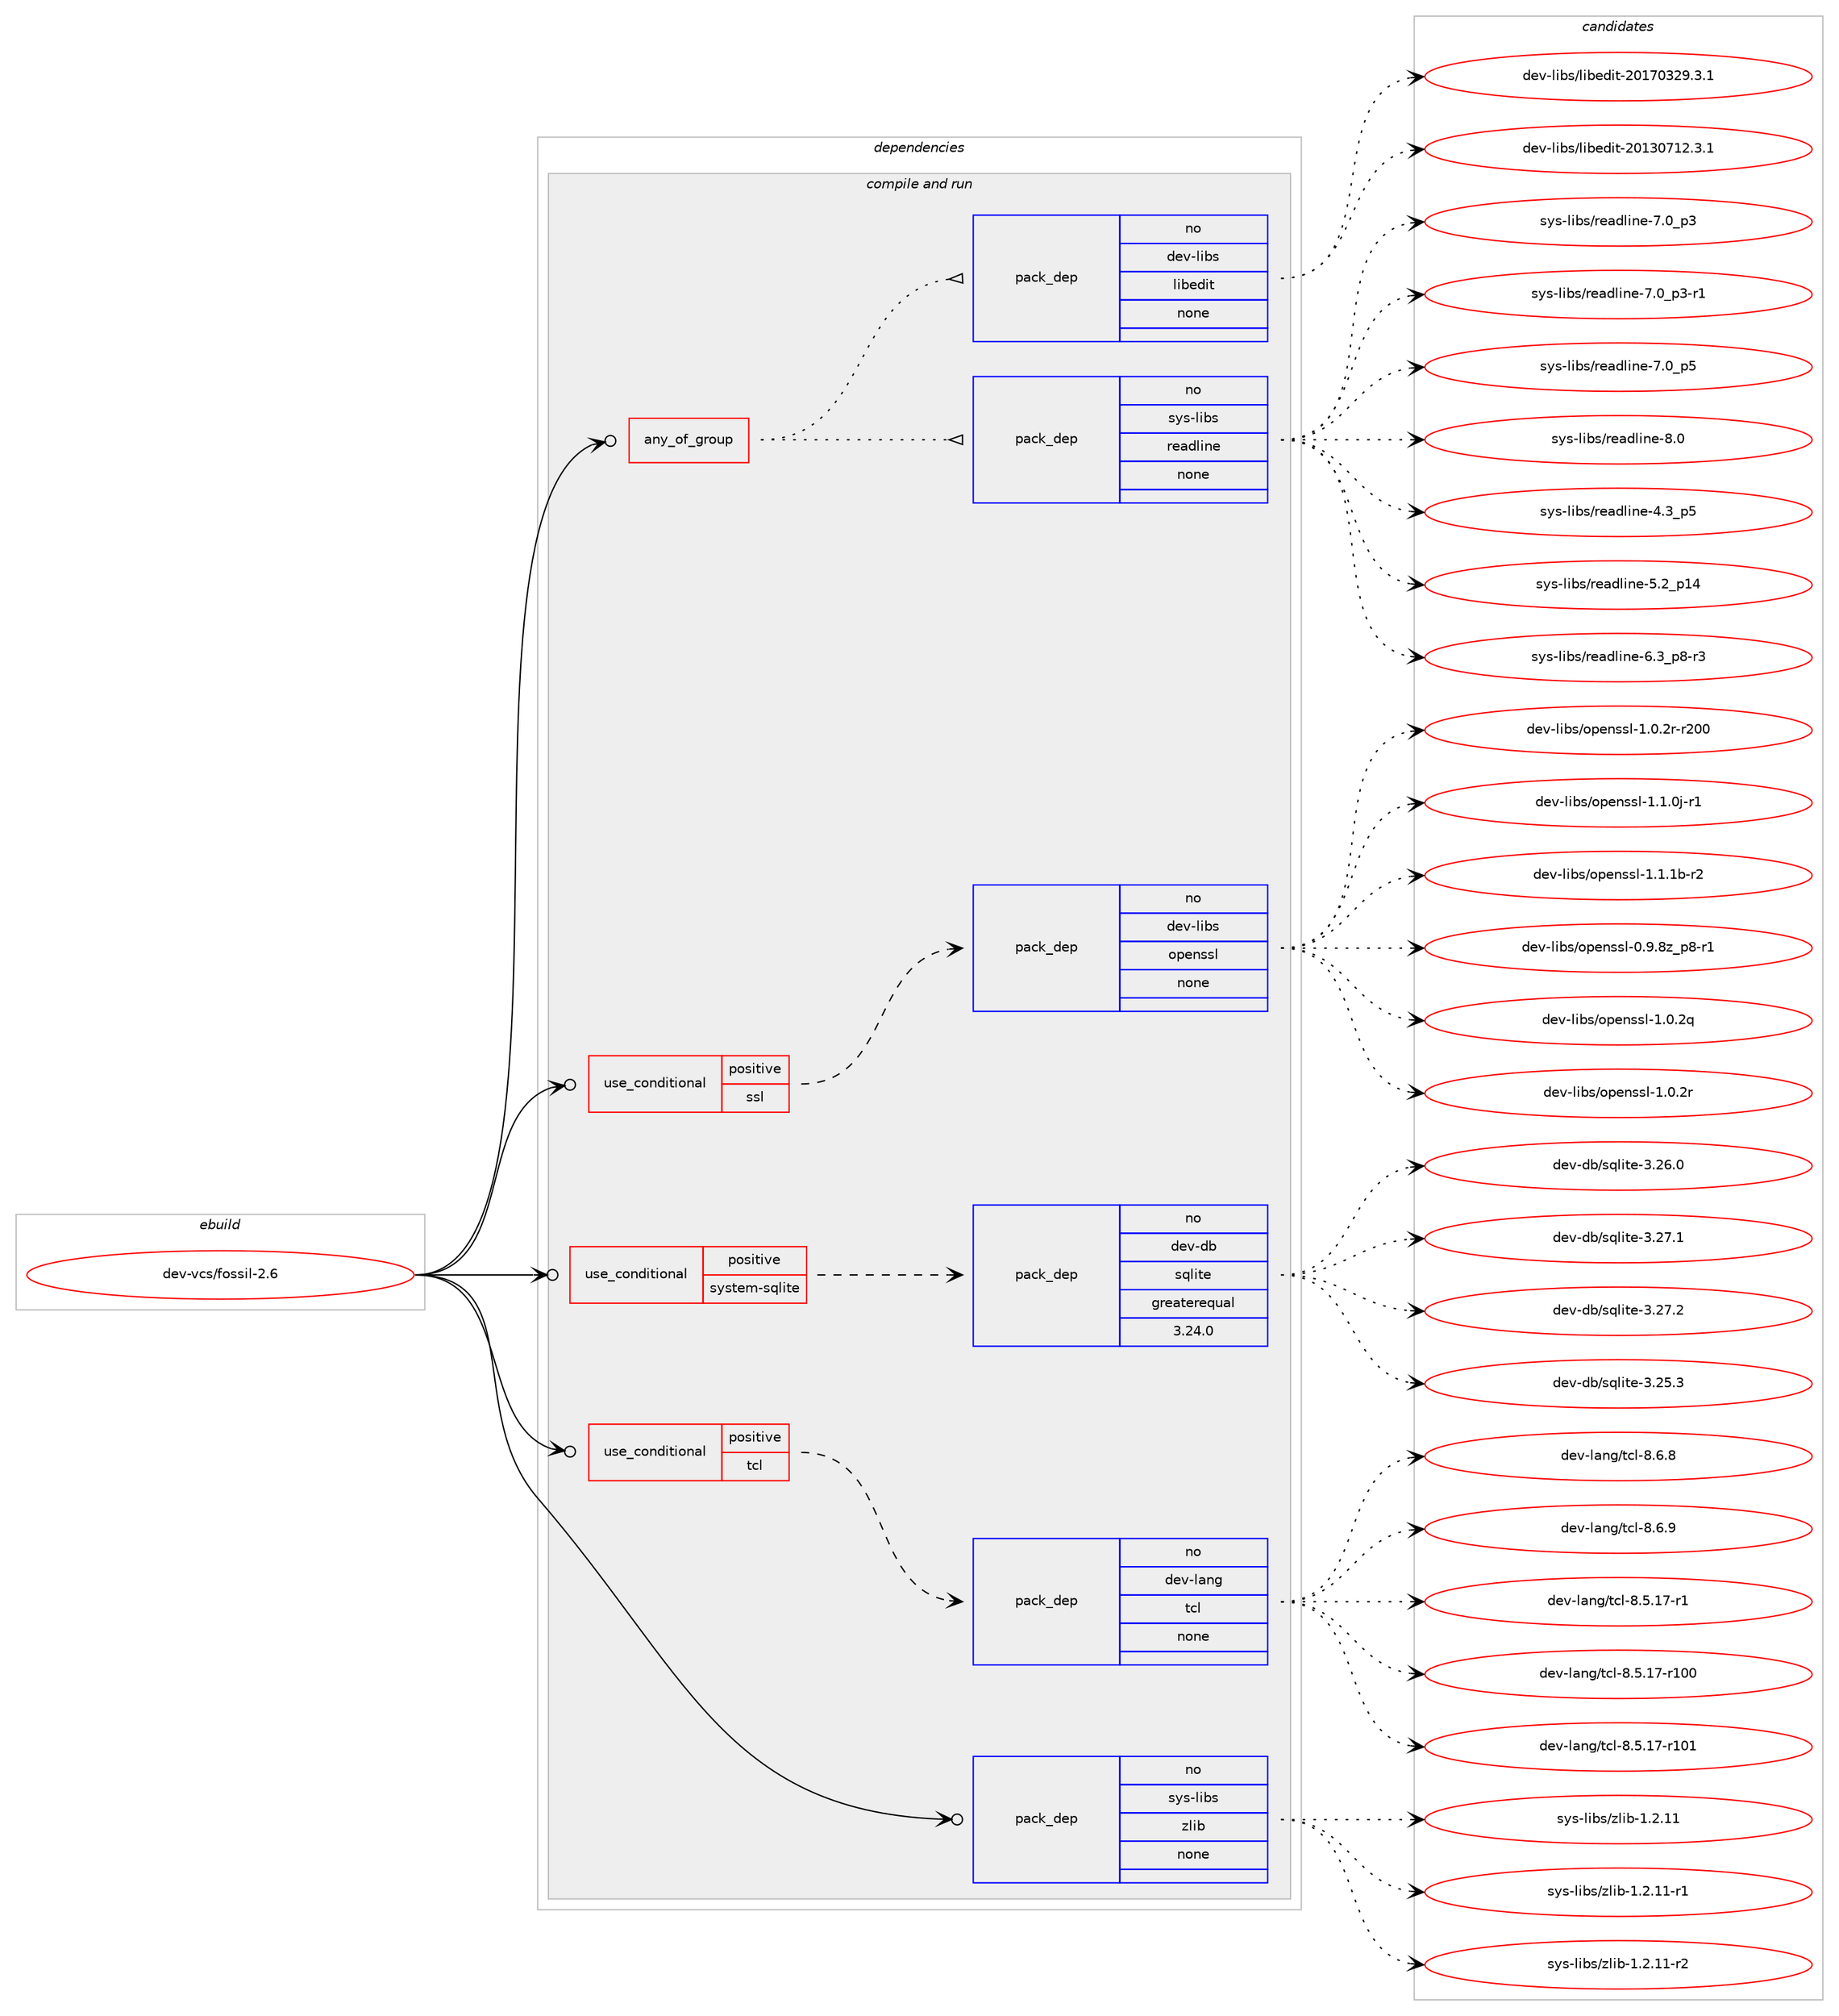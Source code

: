 digraph prolog {

# *************
# Graph options
# *************

newrank=true;
concentrate=true;
compound=true;
graph [rankdir=LR,fontname=Helvetica,fontsize=10,ranksep=1.5];#, ranksep=2.5, nodesep=0.2];
edge  [arrowhead=vee];
node  [fontname=Helvetica,fontsize=10];

# **********
# The ebuild
# **********

subgraph cluster_leftcol {
color=gray;
rank=same;
label=<<i>ebuild</i>>;
id [label="dev-vcs/fossil-2.6", color=red, width=4, href="../dev-vcs/fossil-2.6.svg"];
}

# ****************
# The dependencies
# ****************

subgraph cluster_midcol {
color=gray;
label=<<i>dependencies</i>>;
subgraph cluster_compile {
fillcolor="#eeeeee";
style=filled;
label=<<i>compile</i>>;
}
subgraph cluster_compileandrun {
fillcolor="#eeeeee";
style=filled;
label=<<i>compile and run</i>>;
subgraph any23157 {
dependency1550755 [label=<<TABLE BORDER="0" CELLBORDER="1" CELLSPACING="0" CELLPADDING="4"><TR><TD CELLPADDING="10">any_of_group</TD></TR></TABLE>>, shape=none, color=red];subgraph pack1101659 {
dependency1550756 [label=<<TABLE BORDER="0" CELLBORDER="1" CELLSPACING="0" CELLPADDING="4" WIDTH="220"><TR><TD ROWSPAN="6" CELLPADDING="30">pack_dep</TD></TR><TR><TD WIDTH="110">no</TD></TR><TR><TD>sys-libs</TD></TR><TR><TD>readline</TD></TR><TR><TD>none</TD></TR><TR><TD></TD></TR></TABLE>>, shape=none, color=blue];
}
dependency1550755:e -> dependency1550756:w [weight=20,style="dotted",arrowhead="oinv"];
subgraph pack1101660 {
dependency1550757 [label=<<TABLE BORDER="0" CELLBORDER="1" CELLSPACING="0" CELLPADDING="4" WIDTH="220"><TR><TD ROWSPAN="6" CELLPADDING="30">pack_dep</TD></TR><TR><TD WIDTH="110">no</TD></TR><TR><TD>dev-libs</TD></TR><TR><TD>libedit</TD></TR><TR><TD>none</TD></TR><TR><TD></TD></TR></TABLE>>, shape=none, color=blue];
}
dependency1550755:e -> dependency1550757:w [weight=20,style="dotted",arrowhead="oinv"];
}
id:e -> dependency1550755:w [weight=20,style="solid",arrowhead="odotvee"];
subgraph cond425346 {
dependency1550758 [label=<<TABLE BORDER="0" CELLBORDER="1" CELLSPACING="0" CELLPADDING="4"><TR><TD ROWSPAN="3" CELLPADDING="10">use_conditional</TD></TR><TR><TD>positive</TD></TR><TR><TD>ssl</TD></TR></TABLE>>, shape=none, color=red];
subgraph pack1101661 {
dependency1550759 [label=<<TABLE BORDER="0" CELLBORDER="1" CELLSPACING="0" CELLPADDING="4" WIDTH="220"><TR><TD ROWSPAN="6" CELLPADDING="30">pack_dep</TD></TR><TR><TD WIDTH="110">no</TD></TR><TR><TD>dev-libs</TD></TR><TR><TD>openssl</TD></TR><TR><TD>none</TD></TR><TR><TD></TD></TR></TABLE>>, shape=none, color=blue];
}
dependency1550758:e -> dependency1550759:w [weight=20,style="dashed",arrowhead="vee"];
}
id:e -> dependency1550758:w [weight=20,style="solid",arrowhead="odotvee"];
subgraph cond425347 {
dependency1550760 [label=<<TABLE BORDER="0" CELLBORDER="1" CELLSPACING="0" CELLPADDING="4"><TR><TD ROWSPAN="3" CELLPADDING="10">use_conditional</TD></TR><TR><TD>positive</TD></TR><TR><TD>system-sqlite</TD></TR></TABLE>>, shape=none, color=red];
subgraph pack1101662 {
dependency1550761 [label=<<TABLE BORDER="0" CELLBORDER="1" CELLSPACING="0" CELLPADDING="4" WIDTH="220"><TR><TD ROWSPAN="6" CELLPADDING="30">pack_dep</TD></TR><TR><TD WIDTH="110">no</TD></TR><TR><TD>dev-db</TD></TR><TR><TD>sqlite</TD></TR><TR><TD>greaterequal</TD></TR><TR><TD>3.24.0</TD></TR></TABLE>>, shape=none, color=blue];
}
dependency1550760:e -> dependency1550761:w [weight=20,style="dashed",arrowhead="vee"];
}
id:e -> dependency1550760:w [weight=20,style="solid",arrowhead="odotvee"];
subgraph cond425348 {
dependency1550762 [label=<<TABLE BORDER="0" CELLBORDER="1" CELLSPACING="0" CELLPADDING="4"><TR><TD ROWSPAN="3" CELLPADDING="10">use_conditional</TD></TR><TR><TD>positive</TD></TR><TR><TD>tcl</TD></TR></TABLE>>, shape=none, color=red];
subgraph pack1101663 {
dependency1550763 [label=<<TABLE BORDER="0" CELLBORDER="1" CELLSPACING="0" CELLPADDING="4" WIDTH="220"><TR><TD ROWSPAN="6" CELLPADDING="30">pack_dep</TD></TR><TR><TD WIDTH="110">no</TD></TR><TR><TD>dev-lang</TD></TR><TR><TD>tcl</TD></TR><TR><TD>none</TD></TR><TR><TD></TD></TR></TABLE>>, shape=none, color=blue];
}
dependency1550762:e -> dependency1550763:w [weight=20,style="dashed",arrowhead="vee"];
}
id:e -> dependency1550762:w [weight=20,style="solid",arrowhead="odotvee"];
subgraph pack1101664 {
dependency1550764 [label=<<TABLE BORDER="0" CELLBORDER="1" CELLSPACING="0" CELLPADDING="4" WIDTH="220"><TR><TD ROWSPAN="6" CELLPADDING="30">pack_dep</TD></TR><TR><TD WIDTH="110">no</TD></TR><TR><TD>sys-libs</TD></TR><TR><TD>zlib</TD></TR><TR><TD>none</TD></TR><TR><TD></TD></TR></TABLE>>, shape=none, color=blue];
}
id:e -> dependency1550764:w [weight=20,style="solid",arrowhead="odotvee"];
}
subgraph cluster_run {
fillcolor="#eeeeee";
style=filled;
label=<<i>run</i>>;
}
}

# **************
# The candidates
# **************

subgraph cluster_choices {
rank=same;
color=gray;
label=<<i>candidates</i>>;

subgraph choice1101659 {
color=black;
nodesep=1;
choice11512111545108105981154711410197100108105110101455246519511253 [label="sys-libs/readline-4.3_p5", color=red, width=4,href="../sys-libs/readline-4.3_p5.svg"];
choice1151211154510810598115471141019710010810511010145534650951124952 [label="sys-libs/readline-5.2_p14", color=red, width=4,href="../sys-libs/readline-5.2_p14.svg"];
choice115121115451081059811547114101971001081051101014554465195112564511451 [label="sys-libs/readline-6.3_p8-r3", color=red, width=4,href="../sys-libs/readline-6.3_p8-r3.svg"];
choice11512111545108105981154711410197100108105110101455546489511251 [label="sys-libs/readline-7.0_p3", color=red, width=4,href="../sys-libs/readline-7.0_p3.svg"];
choice115121115451081059811547114101971001081051101014555464895112514511449 [label="sys-libs/readline-7.0_p3-r1", color=red, width=4,href="../sys-libs/readline-7.0_p3-r1.svg"];
choice11512111545108105981154711410197100108105110101455546489511253 [label="sys-libs/readline-7.0_p5", color=red, width=4,href="../sys-libs/readline-7.0_p5.svg"];
choice1151211154510810598115471141019710010810511010145564648 [label="sys-libs/readline-8.0", color=red, width=4,href="../sys-libs/readline-8.0.svg"];
dependency1550756:e -> choice11512111545108105981154711410197100108105110101455246519511253:w [style=dotted,weight="100"];
dependency1550756:e -> choice1151211154510810598115471141019710010810511010145534650951124952:w [style=dotted,weight="100"];
dependency1550756:e -> choice115121115451081059811547114101971001081051101014554465195112564511451:w [style=dotted,weight="100"];
dependency1550756:e -> choice11512111545108105981154711410197100108105110101455546489511251:w [style=dotted,weight="100"];
dependency1550756:e -> choice115121115451081059811547114101971001081051101014555464895112514511449:w [style=dotted,weight="100"];
dependency1550756:e -> choice11512111545108105981154711410197100108105110101455546489511253:w [style=dotted,weight="100"];
dependency1550756:e -> choice1151211154510810598115471141019710010810511010145564648:w [style=dotted,weight="100"];
}
subgraph choice1101660 {
color=black;
nodesep=1;
choice1001011184510810598115471081059810110010511645504849514855495046514649 [label="dev-libs/libedit-20130712.3.1", color=red, width=4,href="../dev-libs/libedit-20130712.3.1.svg"];
choice1001011184510810598115471081059810110010511645504849554851505746514649 [label="dev-libs/libedit-20170329.3.1", color=red, width=4,href="../dev-libs/libedit-20170329.3.1.svg"];
dependency1550757:e -> choice1001011184510810598115471081059810110010511645504849514855495046514649:w [style=dotted,weight="100"];
dependency1550757:e -> choice1001011184510810598115471081059810110010511645504849554851505746514649:w [style=dotted,weight="100"];
}
subgraph choice1101661 {
color=black;
nodesep=1;
choice10010111845108105981154711111210111011511510845484657465612295112564511449 [label="dev-libs/openssl-0.9.8z_p8-r1", color=red, width=4,href="../dev-libs/openssl-0.9.8z_p8-r1.svg"];
choice100101118451081059811547111112101110115115108454946484650113 [label="dev-libs/openssl-1.0.2q", color=red, width=4,href="../dev-libs/openssl-1.0.2q.svg"];
choice100101118451081059811547111112101110115115108454946484650114 [label="dev-libs/openssl-1.0.2r", color=red, width=4,href="../dev-libs/openssl-1.0.2r.svg"];
choice10010111845108105981154711111210111011511510845494648465011445114504848 [label="dev-libs/openssl-1.0.2r-r200", color=red, width=4,href="../dev-libs/openssl-1.0.2r-r200.svg"];
choice1001011184510810598115471111121011101151151084549464946481064511449 [label="dev-libs/openssl-1.1.0j-r1", color=red, width=4,href="../dev-libs/openssl-1.1.0j-r1.svg"];
choice100101118451081059811547111112101110115115108454946494649984511450 [label="dev-libs/openssl-1.1.1b-r2", color=red, width=4,href="../dev-libs/openssl-1.1.1b-r2.svg"];
dependency1550759:e -> choice10010111845108105981154711111210111011511510845484657465612295112564511449:w [style=dotted,weight="100"];
dependency1550759:e -> choice100101118451081059811547111112101110115115108454946484650113:w [style=dotted,weight="100"];
dependency1550759:e -> choice100101118451081059811547111112101110115115108454946484650114:w [style=dotted,weight="100"];
dependency1550759:e -> choice10010111845108105981154711111210111011511510845494648465011445114504848:w [style=dotted,weight="100"];
dependency1550759:e -> choice1001011184510810598115471111121011101151151084549464946481064511449:w [style=dotted,weight="100"];
dependency1550759:e -> choice100101118451081059811547111112101110115115108454946494649984511450:w [style=dotted,weight="100"];
}
subgraph choice1101662 {
color=black;
nodesep=1;
choice10010111845100984711511310810511610145514650534651 [label="dev-db/sqlite-3.25.3", color=red, width=4,href="../dev-db/sqlite-3.25.3.svg"];
choice10010111845100984711511310810511610145514650544648 [label="dev-db/sqlite-3.26.0", color=red, width=4,href="../dev-db/sqlite-3.26.0.svg"];
choice10010111845100984711511310810511610145514650554649 [label="dev-db/sqlite-3.27.1", color=red, width=4,href="../dev-db/sqlite-3.27.1.svg"];
choice10010111845100984711511310810511610145514650554650 [label="dev-db/sqlite-3.27.2", color=red, width=4,href="../dev-db/sqlite-3.27.2.svg"];
dependency1550761:e -> choice10010111845100984711511310810511610145514650534651:w [style=dotted,weight="100"];
dependency1550761:e -> choice10010111845100984711511310810511610145514650544648:w [style=dotted,weight="100"];
dependency1550761:e -> choice10010111845100984711511310810511610145514650554649:w [style=dotted,weight="100"];
dependency1550761:e -> choice10010111845100984711511310810511610145514650554650:w [style=dotted,weight="100"];
}
subgraph choice1101663 {
color=black;
nodesep=1;
choice10010111845108971101034711699108455646534649554511449 [label="dev-lang/tcl-8.5.17-r1", color=red, width=4,href="../dev-lang/tcl-8.5.17-r1.svg"];
choice100101118451089711010347116991084556465346495545114494848 [label="dev-lang/tcl-8.5.17-r100", color=red, width=4,href="../dev-lang/tcl-8.5.17-r100.svg"];
choice100101118451089711010347116991084556465346495545114494849 [label="dev-lang/tcl-8.5.17-r101", color=red, width=4,href="../dev-lang/tcl-8.5.17-r101.svg"];
choice10010111845108971101034711699108455646544656 [label="dev-lang/tcl-8.6.8", color=red, width=4,href="../dev-lang/tcl-8.6.8.svg"];
choice10010111845108971101034711699108455646544657 [label="dev-lang/tcl-8.6.9", color=red, width=4,href="../dev-lang/tcl-8.6.9.svg"];
dependency1550763:e -> choice10010111845108971101034711699108455646534649554511449:w [style=dotted,weight="100"];
dependency1550763:e -> choice100101118451089711010347116991084556465346495545114494848:w [style=dotted,weight="100"];
dependency1550763:e -> choice100101118451089711010347116991084556465346495545114494849:w [style=dotted,weight="100"];
dependency1550763:e -> choice10010111845108971101034711699108455646544656:w [style=dotted,weight="100"];
dependency1550763:e -> choice10010111845108971101034711699108455646544657:w [style=dotted,weight="100"];
}
subgraph choice1101664 {
color=black;
nodesep=1;
choice1151211154510810598115471221081059845494650464949 [label="sys-libs/zlib-1.2.11", color=red, width=4,href="../sys-libs/zlib-1.2.11.svg"];
choice11512111545108105981154712210810598454946504649494511449 [label="sys-libs/zlib-1.2.11-r1", color=red, width=4,href="../sys-libs/zlib-1.2.11-r1.svg"];
choice11512111545108105981154712210810598454946504649494511450 [label="sys-libs/zlib-1.2.11-r2", color=red, width=4,href="../sys-libs/zlib-1.2.11-r2.svg"];
dependency1550764:e -> choice1151211154510810598115471221081059845494650464949:w [style=dotted,weight="100"];
dependency1550764:e -> choice11512111545108105981154712210810598454946504649494511449:w [style=dotted,weight="100"];
dependency1550764:e -> choice11512111545108105981154712210810598454946504649494511450:w [style=dotted,weight="100"];
}
}

}
